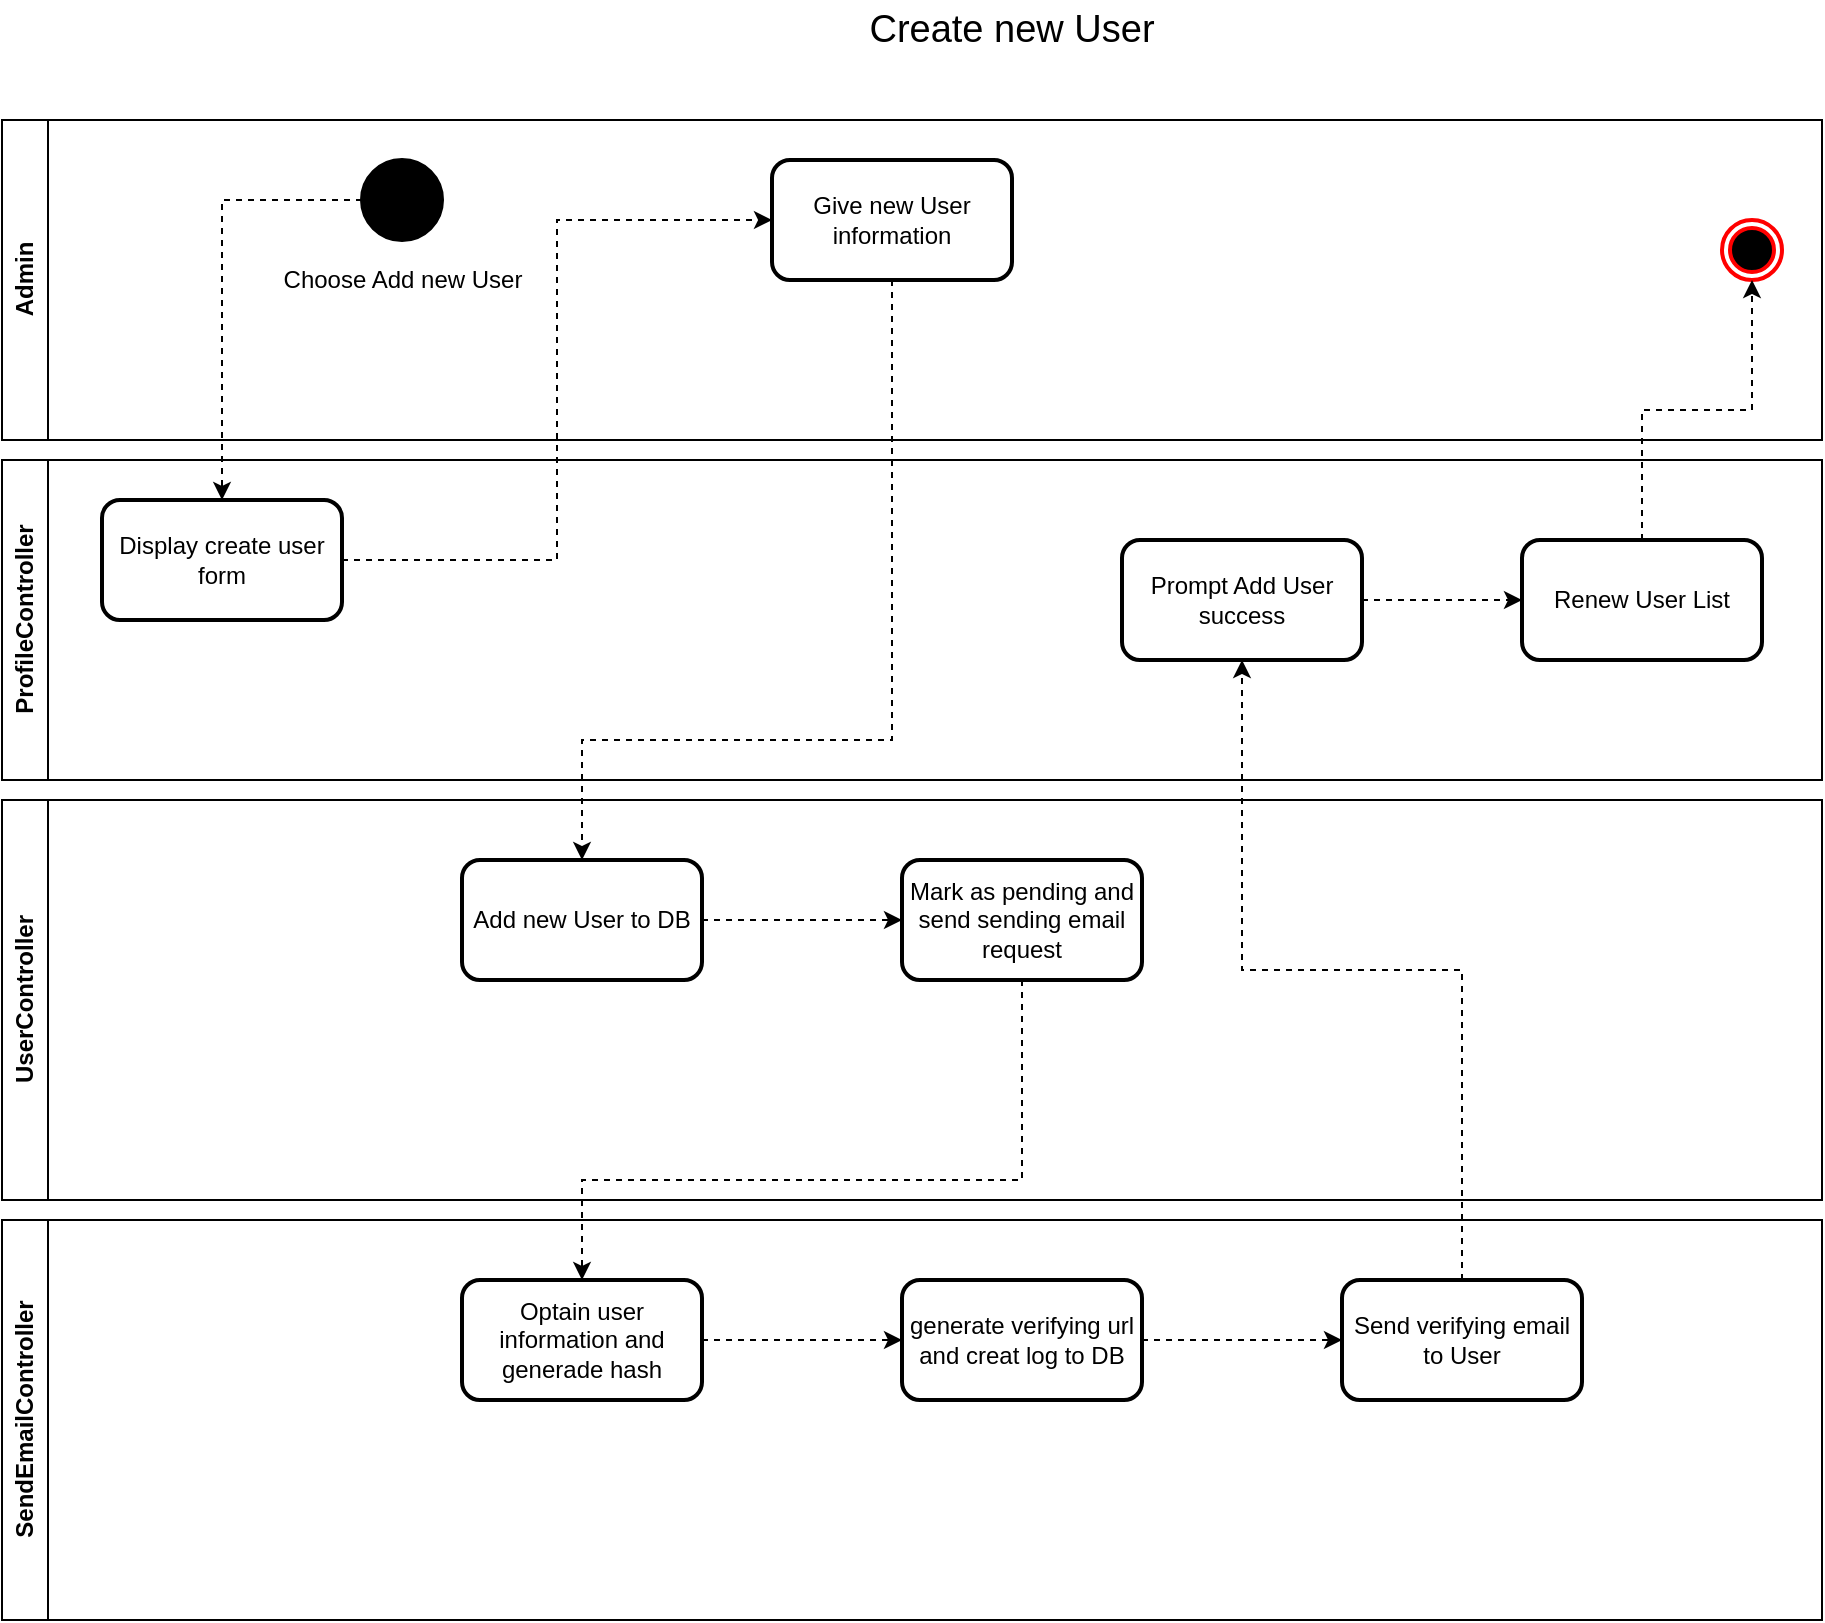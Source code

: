 <mxfile version="20.8.18" type="github">
  <diagram name="Page-1" id="iPaDdrToE35X9TXxmI_U">
    <mxGraphModel dx="1144" dy="647" grid="1" gridSize="10" guides="1" tooltips="1" connect="1" arrows="1" fold="1" page="1" pageScale="1" pageWidth="850" pageHeight="1100" math="0" shadow="0">
      <root>
        <mxCell id="0" />
        <mxCell id="1" parent="0" />
        <mxCell id="XpKUCjO9ERilGgcl-pOz-1" value="Admin" style="swimlane;horizontal=0;whiteSpace=wrap;html=1;startSize=23;" vertex="1" parent="1">
          <mxGeometry x="40" y="100" width="910" height="160" as="geometry" />
        </mxCell>
        <mxCell id="XpKUCjO9ERilGgcl-pOz-2" value="Choose Add new User" style="shape=ellipse;html=1;fillColor=strokeColor;strokeWidth=2;verticalLabelPosition=bottom;verticalAlignment=top;perimeter=ellipsePerimeter;" vertex="1" parent="XpKUCjO9ERilGgcl-pOz-1">
          <mxGeometry x="180" y="20" width="40" height="40" as="geometry" />
        </mxCell>
        <mxCell id="XpKUCjO9ERilGgcl-pOz-3" value="" style="ellipse;html=1;shape=endState;fillColor=#000000;strokeColor=#ff0000;strokeWidth=2;fontFamily=Helvetica;fontSize=12;fontColor=default;" vertex="1" parent="XpKUCjO9ERilGgcl-pOz-1">
          <mxGeometry x="860" y="50" width="30" height="30" as="geometry" />
        </mxCell>
        <mxCell id="XpKUCjO9ERilGgcl-pOz-4" value="Give new User information" style="rounded=1;whiteSpace=wrap;html=1;strokeWidth=2;fontFamily=Helvetica;fontSize=12;" vertex="1" parent="XpKUCjO9ERilGgcl-pOz-1">
          <mxGeometry x="385" y="20" width="120" height="60" as="geometry" />
        </mxCell>
        <mxCell id="XpKUCjO9ERilGgcl-pOz-5" value="ProfileController" style="swimlane;horizontal=0;whiteSpace=wrap;html=1;" vertex="1" parent="1">
          <mxGeometry x="40" y="270" width="910" height="160" as="geometry" />
        </mxCell>
        <mxCell id="XpKUCjO9ERilGgcl-pOz-49" style="edgeStyle=orthogonalEdgeStyle;rounded=0;orthogonalLoop=1;jettySize=auto;html=1;dashed=1;" edge="1" parent="XpKUCjO9ERilGgcl-pOz-5" source="XpKUCjO9ERilGgcl-pOz-6" target="XpKUCjO9ERilGgcl-pOz-48">
          <mxGeometry relative="1" as="geometry" />
        </mxCell>
        <mxCell id="XpKUCjO9ERilGgcl-pOz-6" value="Prompt  Add User success" style="rounded=1;whiteSpace=wrap;html=1;strokeWidth=2;fontFamily=Helvetica;fontSize=12;" vertex="1" parent="XpKUCjO9ERilGgcl-pOz-5">
          <mxGeometry x="560" y="40" width="120" height="60" as="geometry" />
        </mxCell>
        <mxCell id="XpKUCjO9ERilGgcl-pOz-8" value="Display create user form" style="rounded=1;whiteSpace=wrap;html=1;strokeWidth=2;fontFamily=Helvetica;fontSize=12;" vertex="1" parent="XpKUCjO9ERilGgcl-pOz-5">
          <mxGeometry x="50" y="20" width="120" height="60" as="geometry" />
        </mxCell>
        <mxCell id="XpKUCjO9ERilGgcl-pOz-48" value="Renew User List" style="rounded=1;whiteSpace=wrap;html=1;strokeWidth=2;fontFamily=Helvetica;fontSize=12;" vertex="1" parent="XpKUCjO9ERilGgcl-pOz-5">
          <mxGeometry x="760" y="40" width="120" height="60" as="geometry" />
        </mxCell>
        <mxCell id="XpKUCjO9ERilGgcl-pOz-20" value="UserController" style="swimlane;horizontal=0;whiteSpace=wrap;html=1;" vertex="1" parent="1">
          <mxGeometry x="40" y="440" width="910" height="200" as="geometry" />
        </mxCell>
        <mxCell id="XpKUCjO9ERilGgcl-pOz-21" value="Add new User to DB" style="rounded=1;whiteSpace=wrap;html=1;strokeWidth=2;fontFamily=Helvetica;fontSize=12;" vertex="1" parent="XpKUCjO9ERilGgcl-pOz-20">
          <mxGeometry x="230" y="30" width="120" height="60" as="geometry" />
        </mxCell>
        <mxCell id="XpKUCjO9ERilGgcl-pOz-39" value="Mark as pending and send sending email request" style="rounded=1;whiteSpace=wrap;html=1;strokeWidth=2;fontFamily=Helvetica;fontSize=12;" vertex="1" parent="XpKUCjO9ERilGgcl-pOz-20">
          <mxGeometry x="450" y="30" width="120" height="60" as="geometry" />
        </mxCell>
        <mxCell id="XpKUCjO9ERilGgcl-pOz-35" style="edgeStyle=orthogonalEdgeStyle;rounded=0;orthogonalLoop=1;jettySize=auto;html=1;entryX=0;entryY=0.5;entryDx=0;entryDy=0;dashed=1;" edge="1" parent="XpKUCjO9ERilGgcl-pOz-20" source="XpKUCjO9ERilGgcl-pOz-21" target="XpKUCjO9ERilGgcl-pOz-39">
          <mxGeometry relative="1" as="geometry" />
        </mxCell>
        <mxCell id="XpKUCjO9ERilGgcl-pOz-26" style="edgeStyle=orthogonalEdgeStyle;rounded=0;orthogonalLoop=1;jettySize=auto;html=1;entryX=0.5;entryY=0;entryDx=0;entryDy=0;dashed=1;strokeWidth=1;fontFamily=Helvetica;fontSize=12;fontColor=default;" edge="1" parent="1" source="XpKUCjO9ERilGgcl-pOz-2" target="XpKUCjO9ERilGgcl-pOz-8">
          <mxGeometry relative="1" as="geometry" />
        </mxCell>
        <mxCell id="XpKUCjO9ERilGgcl-pOz-27" value="Create new User" style="text;html=1;strokeColor=none;fillColor=none;align=center;verticalAlign=middle;whiteSpace=wrap;rounded=0;fontSize=19;" vertex="1" parent="1">
          <mxGeometry x="400" y="40" width="290" height="30" as="geometry" />
        </mxCell>
        <mxCell id="XpKUCjO9ERilGgcl-pOz-7" style="edgeStyle=orthogonalEdgeStyle;rounded=0;orthogonalLoop=1;jettySize=auto;html=1;entryX=0;entryY=0.5;entryDx=0;entryDy=0;dashed=1;" edge="1" parent="1" source="XpKUCjO9ERilGgcl-pOz-8" target="XpKUCjO9ERilGgcl-pOz-4">
          <mxGeometry relative="1" as="geometry">
            <mxPoint x="280" y="320" as="targetPoint" />
          </mxGeometry>
        </mxCell>
        <mxCell id="XpKUCjO9ERilGgcl-pOz-38" style="edgeStyle=orthogonalEdgeStyle;rounded=0;orthogonalLoop=1;jettySize=auto;html=1;dashed=1;entryX=0.5;entryY=0;entryDx=0;entryDy=0;" edge="1" parent="1" source="XpKUCjO9ERilGgcl-pOz-4" target="XpKUCjO9ERilGgcl-pOz-21">
          <mxGeometry relative="1" as="geometry">
            <Array as="points">
              <mxPoint x="485" y="410" />
              <mxPoint x="330" y="410" />
            </Array>
          </mxGeometry>
        </mxCell>
        <mxCell id="XpKUCjO9ERilGgcl-pOz-40" value="SendEmailController" style="swimlane;horizontal=0;whiteSpace=wrap;html=1;" vertex="1" parent="1">
          <mxGeometry x="40" y="650" width="910" height="200" as="geometry" />
        </mxCell>
        <mxCell id="XpKUCjO9ERilGgcl-pOz-41" value="Optain user information and generade hash" style="rounded=1;whiteSpace=wrap;html=1;strokeWidth=2;fontFamily=Helvetica;fontSize=12;" vertex="1" parent="XpKUCjO9ERilGgcl-pOz-40">
          <mxGeometry x="230" y="30" width="120" height="60" as="geometry" />
        </mxCell>
        <mxCell id="XpKUCjO9ERilGgcl-pOz-46" style="edgeStyle=orthogonalEdgeStyle;rounded=0;orthogonalLoop=1;jettySize=auto;html=1;dashed=1;" edge="1" parent="XpKUCjO9ERilGgcl-pOz-40" source="XpKUCjO9ERilGgcl-pOz-42" target="XpKUCjO9ERilGgcl-pOz-45">
          <mxGeometry relative="1" as="geometry" />
        </mxCell>
        <mxCell id="XpKUCjO9ERilGgcl-pOz-42" value="generate verifying url and creat log to DB " style="rounded=1;whiteSpace=wrap;html=1;strokeWidth=2;fontFamily=Helvetica;fontSize=12;" vertex="1" parent="XpKUCjO9ERilGgcl-pOz-40">
          <mxGeometry x="450" y="30" width="120" height="60" as="geometry" />
        </mxCell>
        <mxCell id="XpKUCjO9ERilGgcl-pOz-43" style="edgeStyle=orthogonalEdgeStyle;rounded=0;orthogonalLoop=1;jettySize=auto;html=1;entryX=0;entryY=0.5;entryDx=0;entryDy=0;dashed=1;" edge="1" parent="XpKUCjO9ERilGgcl-pOz-40" source="XpKUCjO9ERilGgcl-pOz-41" target="XpKUCjO9ERilGgcl-pOz-42">
          <mxGeometry relative="1" as="geometry" />
        </mxCell>
        <mxCell id="XpKUCjO9ERilGgcl-pOz-45" value="Send verifying email to User" style="rounded=1;whiteSpace=wrap;html=1;strokeWidth=2;fontFamily=Helvetica;fontSize=12;" vertex="1" parent="XpKUCjO9ERilGgcl-pOz-40">
          <mxGeometry x="670" y="30" width="120" height="60" as="geometry" />
        </mxCell>
        <mxCell id="XpKUCjO9ERilGgcl-pOz-44" style="edgeStyle=orthogonalEdgeStyle;rounded=0;orthogonalLoop=1;jettySize=auto;html=1;dashed=1;" edge="1" parent="1" source="XpKUCjO9ERilGgcl-pOz-39" target="XpKUCjO9ERilGgcl-pOz-41">
          <mxGeometry relative="1" as="geometry">
            <Array as="points">
              <mxPoint x="550" y="630" />
              <mxPoint x="330" y="630" />
            </Array>
          </mxGeometry>
        </mxCell>
        <mxCell id="XpKUCjO9ERilGgcl-pOz-47" style="edgeStyle=orthogonalEdgeStyle;rounded=0;orthogonalLoop=1;jettySize=auto;html=1;dashed=1;" edge="1" parent="1" source="XpKUCjO9ERilGgcl-pOz-45" target="XpKUCjO9ERilGgcl-pOz-6">
          <mxGeometry relative="1" as="geometry" />
        </mxCell>
        <mxCell id="XpKUCjO9ERilGgcl-pOz-50" style="edgeStyle=orthogonalEdgeStyle;rounded=0;orthogonalLoop=1;jettySize=auto;html=1;entryX=0.5;entryY=1;entryDx=0;entryDy=0;dashed=1;" edge="1" parent="1" source="XpKUCjO9ERilGgcl-pOz-48" target="XpKUCjO9ERilGgcl-pOz-3">
          <mxGeometry relative="1" as="geometry" />
        </mxCell>
      </root>
    </mxGraphModel>
  </diagram>
</mxfile>
